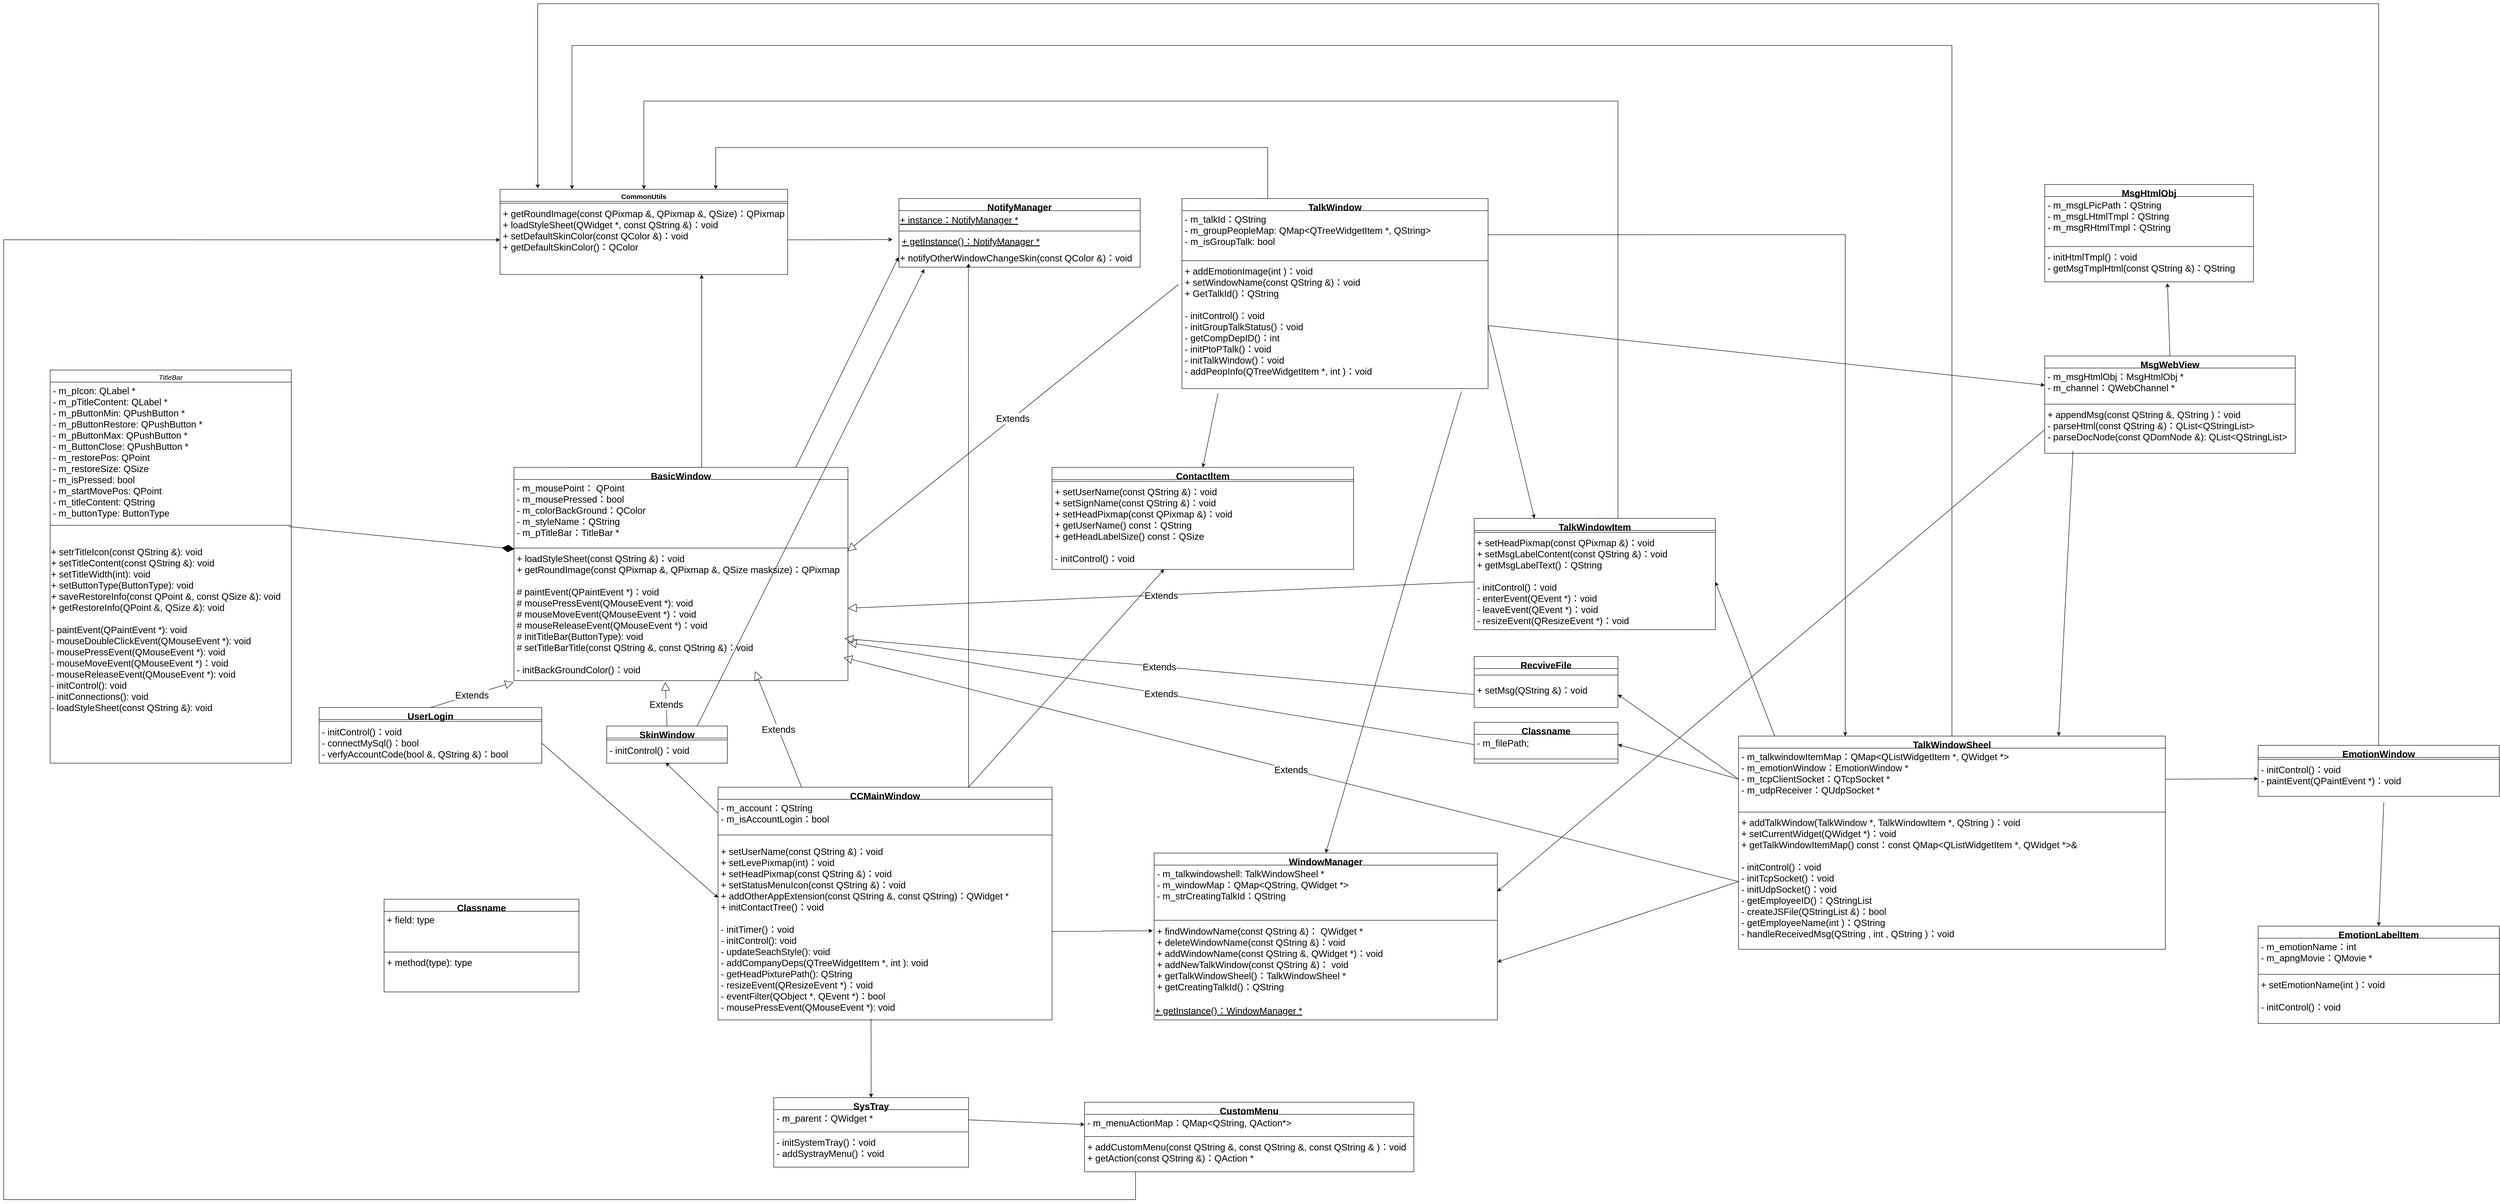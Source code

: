 <mxfile version="20.7.4" type="github">
  <diagram id="C5RBs43oDa-KdzZeNtuy" name="Page-1">
    <mxGraphModel dx="6947" dy="3913" grid="1" gridSize="10" guides="1" tooltips="1" connect="1" arrows="1" fold="1" page="1" pageScale="1" pageWidth="6500" pageHeight="3200" math="0" shadow="0">
      <root>
        <mxCell id="WIyWlLk6GJQsqaUBKTNV-0" />
        <mxCell id="WIyWlLk6GJQsqaUBKTNV-1" parent="WIyWlLk6GJQsqaUBKTNV-0" />
        <mxCell id="zkfFHV4jXpPFQw0GAbJ--0" value="TitleBar" style="swimlane;fontStyle=2;align=center;verticalAlign=top;childLayout=stackLayout;horizontal=1;startSize=26;horizontalStack=0;resizeParent=1;resizeLast=0;collapsible=1;marginBottom=0;rounded=0;shadow=0;strokeWidth=1;fontSize=15;" parent="WIyWlLk6GJQsqaUBKTNV-1" vertex="1">
          <mxGeometry x="580" y="1050.33" width="520" height="848" as="geometry">
            <mxRectangle x="220" y="70" width="160" height="26" as="alternateBounds" />
          </mxGeometry>
        </mxCell>
        <mxCell id="zkfFHV4jXpPFQw0GAbJ--2" value="- m_pIcon: QLabel *&#xa;- m_pTitleContent: QLabel *&#xa;- m_pButtonMin: QPushButton *&#xa;- m_pButtonRestore: QPushButton *&#xa;- m_pButtonMax: QPushButton *&#xa;- m_ButtonClose: QPushButton *&#xa;- m_restorePos: QPoint&#xa;- m_restoreSize: QSize&#xa;- m_isPressed: bool&#xa;- m_startMovePos: QPoint&#xa;- m_titleContent: QString&#xa;- m_buttonType: ButtonType" style="text;align=left;verticalAlign=top;spacingLeft=4;spacingRight=4;overflow=hidden;rotatable=0;points=[[0,0.5],[1,0.5]];portConstraint=eastwest;rounded=0;shadow=0;html=0;fontSize=20;" parent="zkfFHV4jXpPFQw0GAbJ--0" vertex="1">
          <mxGeometry y="26" width="520" height="294" as="geometry" />
        </mxCell>
        <mxCell id="zkfFHV4jXpPFQw0GAbJ--4" value="" style="line;html=1;strokeWidth=1;align=left;verticalAlign=middle;spacingTop=-1;spacingLeft=3;spacingRight=3;rotatable=0;labelPosition=right;points=[];portConstraint=eastwest;" parent="zkfFHV4jXpPFQw0GAbJ--0" vertex="1">
          <mxGeometry y="320" width="520" height="30" as="geometry" />
        </mxCell>
        <mxCell id="FM1tGX0wUyBCF_gy3c6J-2" value="&lt;div style=&quot;font-size: 20px;&quot;&gt;&lt;br style=&quot;font-size: 20px;&quot;&gt;&lt;/div&gt;&lt;div style=&quot;font-size: 20px;&quot;&gt;&lt;span style=&quot;font-size: 20px;&quot;&gt;+ setrTitleIcon(const QString &amp;amp;): void&lt;/span&gt;&lt;/div&gt;&lt;div style=&quot;font-size: 20px;&quot;&gt;&lt;span style=&quot;font-size: 20px;&quot;&gt;+ setTitleContent(const QString &amp;amp;): void&lt;/span&gt;&lt;/div&gt;&lt;div style=&quot;font-size: 20px;&quot;&gt;&lt;span style=&quot;font-size: 20px;&quot;&gt;+ setTitleWidth(int): void&lt;/span&gt;&lt;/div&gt;&lt;div style=&quot;font-size: 20px;&quot;&gt;&lt;span style=&quot;font-size: 20px;&quot;&gt;+ setButtonType(ButtonType): void&lt;/span&gt;&lt;/div&gt;&lt;div style=&quot;font-size: 20px;&quot;&gt;&lt;span style=&quot;font-size: 20px;&quot;&gt;+ saveRestoreInfo(const QPoint &amp;amp;, const QSize &amp;amp;): void&lt;/span&gt;&lt;/div&gt;&lt;div style=&quot;font-size: 20px;&quot;&gt;&lt;span style=&quot;font-size: 20px;&quot;&gt;+ getRestoreInfo(QPoint &amp;amp;, QSize &amp;amp;): void&lt;/span&gt;&lt;/div&gt;&lt;div style=&quot;font-size: 20px;&quot;&gt;&lt;br style=&quot;font-size: 20px;&quot;&gt;&lt;/div&gt;&lt;div style=&quot;font-size: 20px;&quot;&gt;&lt;span style=&quot;font-size: 20px;&quot;&gt;&lt;div style=&quot;font-size: 20px;&quot;&gt;- paintEvent(QPaintEvent *): void&lt;/div&gt;&lt;div style=&quot;font-size: 20px;&quot;&gt;- mouseDoubleClickEvent(QMouseEvent *): void&lt;/div&gt;&lt;div style=&quot;font-size: 20px;&quot;&gt;- mousePressEvent(QMouseEvent *): void&lt;/div&gt;&lt;div style=&quot;font-size: 20px;&quot;&gt;- mouseMoveEvent(QMouseEvent *)：void&lt;/div&gt;&lt;div style=&quot;font-size: 20px;&quot;&gt;- mouseReleaseEvent(QMouseEvent *): void&lt;/div&gt;&lt;div style=&quot;font-size: 20px;&quot;&gt;- initControl(): void&lt;/div&gt;&lt;div style=&quot;font-size: 20px;&quot;&gt;- initConnections(): void&lt;/div&gt;&lt;div style=&quot;font-size: 20px;&quot;&gt;- loadStyleSheet(const QString &amp;amp;): void&lt;/div&gt;&lt;div style=&quot;font-size: 20px;&quot;&gt;&lt;br&gt;&lt;/div&gt;&lt;/span&gt;&lt;/div&gt;" style="text;html=1;align=left;verticalAlign=middle;resizable=0;points=[];autosize=1;strokeColor=none;fillColor=none;fontSize=20;" parent="zkfFHV4jXpPFQw0GAbJ--0" vertex="1">
          <mxGeometry y="350" width="520" height="420" as="geometry" />
        </mxCell>
        <mxCell id="-mWvOrnuQrW1X3age0rV-4" value="CommonUtils" style="swimlane;fontStyle=1;align=center;verticalAlign=top;childLayout=stackLayout;horizontal=1;startSize=26;horizontalStack=0;resizeParent=1;resizeParentMax=0;resizeLast=0;collapsible=1;marginBottom=0;fontSize=15;" vertex="1" parent="WIyWlLk6GJQsqaUBKTNV-1">
          <mxGeometry x="1550" y="660.33" width="620" height="184" as="geometry" />
        </mxCell>
        <mxCell id="-mWvOrnuQrW1X3age0rV-6" value="" style="line;strokeWidth=1;fillColor=none;align=left;verticalAlign=middle;spacingTop=-1;spacingLeft=3;spacingRight=3;rotatable=0;labelPosition=right;points=[];portConstraint=eastwest;strokeColor=inherit;fontSize=15;" vertex="1" parent="-mWvOrnuQrW1X3age0rV-4">
          <mxGeometry y="26" width="620" height="8" as="geometry" />
        </mxCell>
        <mxCell id="-mWvOrnuQrW1X3age0rV-7" value="+ getRoundImage(const QPixmap &amp;, QPixmap &amp;, QSize)：QPixmap &#xa;+ loadStyleSheet(QWidget *, const QString &amp;)：void &#xa;+ setDefaultSkinColor(const QColor &amp;)：void &#xa;+ getDefaultSkinColor()：QColor &#xa;" style="text;strokeColor=none;fillColor=none;align=left;verticalAlign=top;spacingLeft=4;spacingRight=4;overflow=hidden;rotatable=0;points=[[0,0.5],[1,0.5]];portConstraint=eastwest;fontSize=20;" vertex="1" parent="-mWvOrnuQrW1X3age0rV-4">
          <mxGeometry y="34" width="620" height="150" as="geometry" />
        </mxCell>
        <mxCell id="-mWvOrnuQrW1X3age0rV-10" value="" style="endArrow=diamondThin;endFill=1;endSize=24;html=1;rounded=0;fontSize=15;entryX=0.001;entryY=-0.006;entryDx=0;entryDy=0;entryPerimeter=0;exitX=0.989;exitY=0.59;exitDx=0;exitDy=0;exitPerimeter=0;" edge="1" parent="WIyWlLk6GJQsqaUBKTNV-1" source="zkfFHV4jXpPFQw0GAbJ--4" target="-mWvOrnuQrW1X3age0rV-15">
          <mxGeometry width="160" relative="1" as="geometry">
            <mxPoint x="1380" y="1420.33" as="sourcePoint" />
            <mxPoint x="1642.71" y="1619.762" as="targetPoint" />
          </mxGeometry>
        </mxCell>
        <mxCell id="-mWvOrnuQrW1X3age0rV-25" style="edgeStyle=orthogonalEdgeStyle;rounded=0;orthogonalLoop=1;jettySize=auto;html=1;exitX=0.164;exitY=0.015;exitDx=0;exitDy=0;entryX=0.701;entryY=1.001;entryDx=0;entryDy=0;entryPerimeter=0;fontSize=20;exitPerimeter=0;" edge="1" parent="WIyWlLk6GJQsqaUBKTNV-1" source="-mWvOrnuQrW1X3age0rV-12" target="-mWvOrnuQrW1X3age0rV-7">
          <mxGeometry relative="1" as="geometry">
            <Array as="points">
              <mxPoint x="1718" y="1260.33" />
              <mxPoint x="1715" y="1260.33" />
            </Array>
          </mxGeometry>
        </mxCell>
        <mxCell id="-mWvOrnuQrW1X3age0rV-46" style="rounded=0;orthogonalLoop=1;jettySize=auto;html=1;exitX=0.844;exitY=-0.001;exitDx=0;exitDy=0;entryX=-0.002;entryY=0.47;entryDx=0;entryDy=0;entryPerimeter=0;fontSize=20;exitPerimeter=0;" edge="1" parent="WIyWlLk6GJQsqaUBKTNV-1" source="-mWvOrnuQrW1X3age0rV-12" target="-mWvOrnuQrW1X3age0rV-20">
          <mxGeometry relative="1" as="geometry" />
        </mxCell>
        <mxCell id="-mWvOrnuQrW1X3age0rV-12" value="BasicWindow" style="swimlane;fontStyle=1;align=center;verticalAlign=top;childLayout=stackLayout;horizontal=1;startSize=26;horizontalStack=0;resizeParent=1;resizeParentMax=0;resizeLast=0;collapsible=1;marginBottom=0;fontSize=20;" vertex="1" parent="WIyWlLk6GJQsqaUBKTNV-1">
          <mxGeometry x="1580" y="1260.33" width="720" height="460" as="geometry" />
        </mxCell>
        <mxCell id="-mWvOrnuQrW1X3age0rV-13" value="- m_mousePoint： QPoint&#xa;- m_mousePressed：bool&#xa;- m_colorBackGround：QColor&#xa;- m_styleName：QString &#xa;- m_pTitleBar：TitleBar *&#xa;" style="text;strokeColor=none;fillColor=none;align=left;verticalAlign=top;spacingLeft=4;spacingRight=4;overflow=hidden;rotatable=0;points=[[0,0.5],[1,0.5]];portConstraint=eastwest;fontSize=20;" vertex="1" parent="-mWvOrnuQrW1X3age0rV-12">
          <mxGeometry y="26" width="720" height="144" as="geometry" />
        </mxCell>
        <mxCell id="-mWvOrnuQrW1X3age0rV-14" value="" style="line;strokeWidth=1;fillColor=none;align=left;verticalAlign=middle;spacingTop=-1;spacingLeft=3;spacingRight=3;rotatable=0;labelPosition=right;points=[];portConstraint=eastwest;strokeColor=inherit;fontSize=20;" vertex="1" parent="-mWvOrnuQrW1X3age0rV-12">
          <mxGeometry y="170" width="720" height="8" as="geometry" />
        </mxCell>
        <mxCell id="-mWvOrnuQrW1X3age0rV-15" value="+ loadStyleSheet(const QString &amp;)：void &#xa;+ getRoundImage(const QPixmap &amp;, QPixmap &amp;, QSize masksize)：QPixmap&#xa;&#xa;# paintEvent(QPaintEvent *)：void&#xa;# mousePressEvent(QMouseEvent *): void&#xa;# mouseMoveEvent(QMouseEvent *)：void&#xa;# mouseReleaseEvent(QMouseEvent *)：void&#xa;# initTitleBar(ButtonType): void &#xa;# setTitleBarTitle(const QString &amp;, const QString &amp;)：void &#xa;&#xa;- initBackGroundColor()：void" style="text;strokeColor=none;fillColor=none;align=left;verticalAlign=top;spacingLeft=4;spacingRight=4;overflow=hidden;rotatable=0;points=[[0,0.5],[1,0.5]];portConstraint=eastwest;fontSize=20;" vertex="1" parent="-mWvOrnuQrW1X3age0rV-12">
          <mxGeometry y="178" width="720" height="282" as="geometry" />
        </mxCell>
        <mxCell id="-mWvOrnuQrW1X3age0rV-16" value="NotifyManager" style="swimlane;fontStyle=1;align=center;verticalAlign=top;childLayout=stackLayout;horizontal=1;startSize=26;horizontalStack=0;resizeParent=1;resizeParentMax=0;resizeLast=0;collapsible=1;marginBottom=0;fontSize=20;" vertex="1" parent="WIyWlLk6GJQsqaUBKTNV-1">
          <mxGeometry x="2410" y="680.33" width="520" height="148" as="geometry" />
        </mxCell>
        <mxCell id="-mWvOrnuQrW1X3age0rV-21" value="+ instance：NotifyManager *" style="text;html=1;align=left;verticalAlign=middle;resizable=0;points=[];autosize=1;strokeColor=none;fillColor=none;fontSize=20;fontStyle=4" vertex="1" parent="-mWvOrnuQrW1X3age0rV-16">
          <mxGeometry y="26" width="520" height="40" as="geometry" />
        </mxCell>
        <mxCell id="-mWvOrnuQrW1X3age0rV-18" value="" style="line;strokeWidth=1;fillColor=none;align=left;verticalAlign=middle;spacingTop=-1;spacingLeft=3;spacingRight=3;rotatable=0;labelPosition=right;points=[];portConstraint=eastwest;strokeColor=inherit;fontSize=20;" vertex="1" parent="-mWvOrnuQrW1X3age0rV-16">
          <mxGeometry y="66" width="520" height="8" as="geometry" />
        </mxCell>
        <mxCell id="-mWvOrnuQrW1X3age0rV-17" value="+ getInstance()：NotifyManager *" style="text;strokeColor=none;fillColor=none;align=left;verticalAlign=top;spacingLeft=4;spacingRight=4;overflow=hidden;rotatable=0;points=[[0,0.5],[1,0.5]];portConstraint=eastwest;fontSize=20;fontStyle=4" vertex="1" parent="-mWvOrnuQrW1X3age0rV-16">
          <mxGeometry y="74" width="520" height="34" as="geometry" />
        </mxCell>
        <mxCell id="-mWvOrnuQrW1X3age0rV-20" value="+ notifyOtherWindowChangeSkin(const QColor &amp;amp;)：void&amp;nbsp;" style="text;html=1;align=left;verticalAlign=middle;resizable=0;points=[];autosize=1;strokeColor=none;fillColor=none;fontSize=20;" vertex="1" parent="-mWvOrnuQrW1X3age0rV-16">
          <mxGeometry y="108" width="520" height="40" as="geometry" />
        </mxCell>
        <mxCell id="-mWvOrnuQrW1X3age0rV-28" value="UserLogin" style="swimlane;fontStyle=1;align=center;verticalAlign=top;childLayout=stackLayout;horizontal=1;startSize=26;horizontalStack=0;resizeParent=1;resizeParentMax=0;resizeLast=0;collapsible=1;marginBottom=0;fontSize=20;" vertex="1" parent="WIyWlLk6GJQsqaUBKTNV-1">
          <mxGeometry x="1160" y="1778.33" width="480" height="120" as="geometry" />
        </mxCell>
        <mxCell id="-mWvOrnuQrW1X3age0rV-30" value="" style="line;strokeWidth=1;fillColor=none;align=left;verticalAlign=middle;spacingTop=-1;spacingLeft=3;spacingRight=3;rotatable=0;labelPosition=right;points=[];portConstraint=eastwest;strokeColor=inherit;fontSize=20;" vertex="1" parent="-mWvOrnuQrW1X3age0rV-28">
          <mxGeometry y="26" width="480" height="8" as="geometry" />
        </mxCell>
        <mxCell id="-mWvOrnuQrW1X3age0rV-31" value="- initControl()：void &#xa;- connectMySql()：bool &#xa;- verfyAccountCode(bool &amp;, QString &amp;)：bool &#xa;" style="text;strokeColor=none;fillColor=none;align=left;verticalAlign=top;spacingLeft=4;spacingRight=4;overflow=hidden;rotatable=0;points=[[0,0.5],[1,0.5]];portConstraint=eastwest;fontSize=20;" vertex="1" parent="-mWvOrnuQrW1X3age0rV-28">
          <mxGeometry y="34" width="480" height="86" as="geometry" />
        </mxCell>
        <mxCell id="-mWvOrnuQrW1X3age0rV-32" value="Extends" style="endArrow=block;endSize=16;endFill=0;html=1;rounded=0;fontSize=20;entryX=-0.001;entryY=1.012;entryDx=0;entryDy=0;entryPerimeter=0;exitX=0.5;exitY=0;exitDx=0;exitDy=0;" edge="1" parent="WIyWlLk6GJQsqaUBKTNV-1" source="-mWvOrnuQrW1X3age0rV-28" target="-mWvOrnuQrW1X3age0rV-15">
          <mxGeometry width="160" relative="1" as="geometry">
            <mxPoint x="1750" y="1780.33" as="sourcePoint" />
            <mxPoint x="1910" y="1780.33" as="targetPoint" />
          </mxGeometry>
        </mxCell>
        <mxCell id="-mWvOrnuQrW1X3age0rV-47" style="edgeStyle=orthogonalEdgeStyle;rounded=0;orthogonalLoop=1;jettySize=auto;html=1;exitX=0.75;exitY=0;exitDx=0;exitDy=0;entryX=0.288;entryY=0.8;entryDx=0;entryDy=0;entryPerimeter=0;fontSize=20;" edge="1" parent="WIyWlLk6GJQsqaUBKTNV-1" source="-mWvOrnuQrW1X3age0rV-33" target="-mWvOrnuQrW1X3age0rV-20">
          <mxGeometry relative="1" as="geometry" />
        </mxCell>
        <mxCell id="-mWvOrnuQrW1X3age0rV-143" style="edgeStyle=none;rounded=0;orthogonalLoop=1;jettySize=auto;html=1;exitX=0.75;exitY=0;exitDx=0;exitDy=0;fontSize=20;" edge="1" parent="WIyWlLk6GJQsqaUBKTNV-1" source="-mWvOrnuQrW1X3age0rV-33" target="-mWvOrnuQrW1X3age0rV-141">
          <mxGeometry relative="1" as="geometry" />
        </mxCell>
        <mxCell id="-mWvOrnuQrW1X3age0rV-33" value="CCMainWindow" style="swimlane;fontStyle=1;align=center;verticalAlign=top;childLayout=stackLayout;horizontal=1;startSize=26;horizontalStack=0;resizeParent=1;resizeParentMax=0;resizeLast=0;collapsible=1;marginBottom=0;fontSize=20;" vertex="1" parent="WIyWlLk6GJQsqaUBKTNV-1">
          <mxGeometry x="2020" y="1950.33" width="720" height="502" as="geometry" />
        </mxCell>
        <mxCell id="-mWvOrnuQrW1X3age0rV-34" value="- m_account：QString &#xa;- m_isAccountLogin：bool " style="text;strokeColor=none;fillColor=none;align=left;verticalAlign=top;spacingLeft=4;spacingRight=4;overflow=hidden;rotatable=0;points=[[0,0.5],[1,0.5]];portConstraint=eastwest;fontSize=20;" vertex="1" parent="-mWvOrnuQrW1X3age0rV-33">
          <mxGeometry y="26" width="720" height="60" as="geometry" />
        </mxCell>
        <mxCell id="-mWvOrnuQrW1X3age0rV-35" value="" style="line;strokeWidth=1;fillColor=none;align=left;verticalAlign=middle;spacingTop=-1;spacingLeft=3;spacingRight=3;rotatable=0;labelPosition=right;points=[];portConstraint=eastwest;strokeColor=inherit;fontSize=20;" vertex="1" parent="-mWvOrnuQrW1X3age0rV-33">
          <mxGeometry y="86" width="720" height="34" as="geometry" />
        </mxCell>
        <mxCell id="-mWvOrnuQrW1X3age0rV-36" value="+ setUserName(const QString &amp;)：void &#xa;+ setLevePixmap(int)：void&#xa;+ setHeadPixmap(const QString &amp;)：void		&#xa;+ setStatusMenuIcon(const QString &amp;)：void&#xa;+ addOtherAppExtension(const QString &amp;, const QString)：QWidget *&#xa;+ initContactTree()：void&#xa;&#xa;- initTimer()：void&#xa;- initControl(): void&#xa;- updateSeachStyle(): void&#xa;- addCompanyDeps(QTreeWidgetItem *, int ): void&#xa;- getHeadPixturePath(): QString&#xa;- resizeEvent(QResizeEvent *)：void&#xa;- eventFilter(QObject *, QEvent *)：bool&#xa;	- mousePressEvent(QMouseEvent *): void" style="text;strokeColor=none;fillColor=none;align=left;verticalAlign=top;spacingLeft=4;spacingRight=4;overflow=hidden;rotatable=0;points=[[0,0.5],[1,0.5]];portConstraint=eastwest;fontSize=20;" vertex="1" parent="-mWvOrnuQrW1X3age0rV-33">
          <mxGeometry y="120" width="720" height="382" as="geometry" />
        </mxCell>
        <mxCell id="-mWvOrnuQrW1X3age0rV-37" value="Extends" style="endArrow=block;endSize=16;endFill=0;html=1;rounded=0;fontSize=20;entryX=0.722;entryY=0.929;entryDx=0;entryDy=0;entryPerimeter=0;exitX=0.25;exitY=0;exitDx=0;exitDy=0;" edge="1" parent="WIyWlLk6GJQsqaUBKTNV-1" source="-mWvOrnuQrW1X3age0rV-33" target="-mWvOrnuQrW1X3age0rV-15">
          <mxGeometry width="160" relative="1" as="geometry">
            <mxPoint x="2110" y="1830.33" as="sourcePoint" />
            <mxPoint x="2270" y="1830.33" as="targetPoint" />
          </mxGeometry>
        </mxCell>
        <mxCell id="-mWvOrnuQrW1X3age0rV-40" style="rounded=0;orthogonalLoop=1;jettySize=auto;html=1;exitX=1;exitY=0.5;exitDx=0;exitDy=0;entryX=0;entryY=0.31;entryDx=0;entryDy=0;entryPerimeter=0;fontSize=20;" edge="1" parent="WIyWlLk6GJQsqaUBKTNV-1" source="-mWvOrnuQrW1X3age0rV-31" target="-mWvOrnuQrW1X3age0rV-36">
          <mxGeometry relative="1" as="geometry" />
        </mxCell>
        <mxCell id="-mWvOrnuQrW1X3age0rV-45" style="edgeStyle=orthogonalEdgeStyle;rounded=0;orthogonalLoop=1;jettySize=auto;html=1;exitX=1;exitY=0.5;exitDx=0;exitDy=0;entryX=-0.027;entryY=0.424;entryDx=0;entryDy=0;entryPerimeter=0;fontSize=20;" edge="1" parent="WIyWlLk6GJQsqaUBKTNV-1" source="-mWvOrnuQrW1X3age0rV-7" target="-mWvOrnuQrW1X3age0rV-17">
          <mxGeometry relative="1" as="geometry" />
        </mxCell>
        <mxCell id="-mWvOrnuQrW1X3age0rV-48" value="WindowManager" style="swimlane;fontStyle=1;align=center;verticalAlign=top;childLayout=stackLayout;horizontal=1;startSize=26;horizontalStack=0;resizeParent=1;resizeParentMax=0;resizeLast=0;collapsible=1;marginBottom=0;fontSize=20;" vertex="1" parent="WIyWlLk6GJQsqaUBKTNV-1">
          <mxGeometry x="2960" y="2092.33" width="740" height="360" as="geometry" />
        </mxCell>
        <mxCell id="-mWvOrnuQrW1X3age0rV-49" value="- m_talkwindowshell: TalkWindowSheel *&#xa;- m_windowMap：QMap&lt;QString, QWidget *&gt;&#xa;- m_strCreatingTalkId：QString" style="text;strokeColor=none;fillColor=none;align=left;verticalAlign=top;spacingLeft=4;spacingRight=4;overflow=hidden;rotatable=0;points=[[0,0.5],[1,0.5]];portConstraint=eastwest;fontSize=20;" vertex="1" parent="-mWvOrnuQrW1X3age0rV-48">
          <mxGeometry y="26" width="740" height="114" as="geometry" />
        </mxCell>
        <mxCell id="-mWvOrnuQrW1X3age0rV-50" value="" style="line;strokeWidth=1;fillColor=none;align=left;verticalAlign=middle;spacingTop=-1;spacingLeft=3;spacingRight=3;rotatable=0;labelPosition=right;points=[];portConstraint=eastwest;strokeColor=inherit;fontSize=20;" vertex="1" parent="-mWvOrnuQrW1X3age0rV-48">
          <mxGeometry y="140" width="740" height="10" as="geometry" />
        </mxCell>
        <mxCell id="-mWvOrnuQrW1X3age0rV-51" value="+ findWindowName(const QString &amp;)： QWidget *&#xa;+ deleteWindowName(const QString &amp;)：void &#xa;+ addWindowName(const QString &amp;, QWidget *)：void &#xa;+ addNewTalkWindow(const QString &amp;)： void &#xa;+ getTalkWindowSheel()：TalkWindowSheel *&#xa;+ getCreatingTalkId()：QString " style="text;strokeColor=none;fillColor=none;align=left;verticalAlign=top;spacingLeft=4;spacingRight=4;overflow=hidden;rotatable=0;points=[[0,0.5],[1,0.5]];portConstraint=eastwest;fontSize=20;" vertex="1" parent="-mWvOrnuQrW1X3age0rV-48">
          <mxGeometry y="150" width="740" height="170" as="geometry" />
        </mxCell>
        <mxCell id="-mWvOrnuQrW1X3age0rV-52" value="&lt;u&gt;&lt;span style=&quot;&quot;&gt;+ getInstance()：&lt;/span&gt;&lt;span style=&quot;&quot;&gt;WindowManager *&lt;/span&gt;&lt;/u&gt;" style="text;html=1;align=left;verticalAlign=middle;resizable=0;points=[];autosize=1;strokeColor=none;fillColor=none;fontSize=20;" vertex="1" parent="-mWvOrnuQrW1X3age0rV-48">
          <mxGeometry y="320" width="740" height="40" as="geometry" />
        </mxCell>
        <mxCell id="-mWvOrnuQrW1X3age0rV-53" style="edgeStyle=orthogonalEdgeStyle;rounded=0;orthogonalLoop=1;jettySize=auto;html=1;exitX=1;exitY=0.5;exitDx=0;exitDy=0;entryX=-0.004;entryY=0.105;entryDx=0;entryDy=0;entryPerimeter=0;fontSize=20;" edge="1" parent="WIyWlLk6GJQsqaUBKTNV-1" source="-mWvOrnuQrW1X3age0rV-36" target="-mWvOrnuQrW1X3age0rV-51">
          <mxGeometry relative="1" as="geometry" />
        </mxCell>
        <mxCell id="-mWvOrnuQrW1X3age0rV-61" style="edgeStyle=orthogonalEdgeStyle;rounded=0;orthogonalLoop=1;jettySize=auto;html=1;exitX=0.25;exitY=0;exitDx=0;exitDy=0;entryX=0.75;entryY=0;entryDx=0;entryDy=0;fontSize=20;" edge="1" parent="WIyWlLk6GJQsqaUBKTNV-1" source="-mWvOrnuQrW1X3age0rV-54" target="-mWvOrnuQrW1X3age0rV-4">
          <mxGeometry relative="1" as="geometry">
            <Array as="points">
              <mxPoint x="3205" y="570.33" />
              <mxPoint x="2015" y="570.33" />
            </Array>
          </mxGeometry>
        </mxCell>
        <mxCell id="-mWvOrnuQrW1X3age0rV-54" value="TalkWindow" style="swimlane;fontStyle=1;align=center;verticalAlign=top;childLayout=stackLayout;horizontal=1;startSize=26;horizontalStack=0;resizeParent=1;resizeParentMax=0;resizeLast=0;collapsible=1;marginBottom=0;fontSize=20;" vertex="1" parent="WIyWlLk6GJQsqaUBKTNV-1">
          <mxGeometry x="3020" y="680.33" width="660" height="410" as="geometry" />
        </mxCell>
        <mxCell id="-mWvOrnuQrW1X3age0rV-55" value="- m_talkId：QString&#xa;- m_groupPeopleMap: QMap&lt;QTreeWidgetItem *, QString&gt;&#xa;- m_isGroupTalk: bool " style="text;strokeColor=none;fillColor=none;align=left;verticalAlign=top;spacingLeft=4;spacingRight=4;overflow=hidden;rotatable=0;points=[[0,0.5],[1,0.5]];portConstraint=eastwest;fontSize=20;" vertex="1" parent="-mWvOrnuQrW1X3age0rV-54">
          <mxGeometry y="26" width="660" height="104" as="geometry" />
        </mxCell>
        <mxCell id="-mWvOrnuQrW1X3age0rV-56" value="" style="line;strokeWidth=1;fillColor=none;align=left;verticalAlign=middle;spacingTop=-1;spacingLeft=3;spacingRight=3;rotatable=0;labelPosition=right;points=[];portConstraint=eastwest;strokeColor=inherit;fontSize=20;" vertex="1" parent="-mWvOrnuQrW1X3age0rV-54">
          <mxGeometry y="130" width="660" height="8" as="geometry" />
        </mxCell>
        <mxCell id="-mWvOrnuQrW1X3age0rV-57" value="+ addEmotionImage(int )：void &#xa;+ setWindowName(const QString &amp;)：void &#xa;+ GetTalkId()：QString &#xa;&#xa;- initControl()：void &#xa;- initGroupTalkStatus()：void &#xa;- getCompDepID()：int &#xa;- initPtoPTalk()：void &#xa;- initTalkWindow()：void &#xa;- addPeopInfo(QTreeWidgetItem *, int )：void " style="text;strokeColor=none;fillColor=none;align=left;verticalAlign=top;spacingLeft=4;spacingRight=4;overflow=hidden;rotatable=0;points=[[0,0.5],[1,0.5]];portConstraint=eastwest;fontSize=20;" vertex="1" parent="-mWvOrnuQrW1X3age0rV-54">
          <mxGeometry y="138" width="660" height="272" as="geometry" />
        </mxCell>
        <mxCell id="-mWvOrnuQrW1X3age0rV-58" value="Extends" style="endArrow=block;endSize=16;endFill=0;html=1;rounded=0;fontSize=20;entryX=0.998;entryY=0.011;entryDx=0;entryDy=0;entryPerimeter=0;exitX=-0.012;exitY=0.175;exitDx=0;exitDy=0;exitPerimeter=0;" edge="1" parent="WIyWlLk6GJQsqaUBKTNV-1" source="-mWvOrnuQrW1X3age0rV-57" target="-mWvOrnuQrW1X3age0rV-15">
          <mxGeometry width="160" relative="1" as="geometry">
            <mxPoint x="2690" y="1150.33" as="sourcePoint" />
            <mxPoint x="2850" y="1150.33" as="targetPoint" />
          </mxGeometry>
        </mxCell>
        <mxCell id="-mWvOrnuQrW1X3age0rV-60" style="rounded=0;orthogonalLoop=1;jettySize=auto;html=1;exitX=0.913;exitY=1.023;exitDx=0;exitDy=0;fontSize=20;exitPerimeter=0;entryX=0.5;entryY=0;entryDx=0;entryDy=0;" edge="1" parent="WIyWlLk6GJQsqaUBKTNV-1" source="-mWvOrnuQrW1X3age0rV-57" target="-mWvOrnuQrW1X3age0rV-48">
          <mxGeometry relative="1" as="geometry">
            <mxPoint x="2990" y="1760.33" as="targetPoint" />
          </mxGeometry>
        </mxCell>
        <mxCell id="-mWvOrnuQrW1X3age0rV-68" style="edgeStyle=orthogonalEdgeStyle;rounded=0;orthogonalLoop=1;jettySize=auto;html=1;exitX=0.5;exitY=0;exitDx=0;exitDy=0;entryX=0.5;entryY=0;entryDx=0;entryDy=0;fontSize=20;" edge="1" parent="WIyWlLk6GJQsqaUBKTNV-1" source="-mWvOrnuQrW1X3age0rV-62" target="-mWvOrnuQrW1X3age0rV-4">
          <mxGeometry relative="1" as="geometry">
            <Array as="points">
              <mxPoint x="3960" y="470" />
              <mxPoint x="1860" y="470" />
            </Array>
          </mxGeometry>
        </mxCell>
        <mxCell id="-mWvOrnuQrW1X3age0rV-62" value="TalkWindowItem" style="swimlane;fontStyle=1;align=center;verticalAlign=top;childLayout=stackLayout;horizontal=1;startSize=26;horizontalStack=0;resizeParent=1;resizeParentMax=0;resizeLast=0;collapsible=1;marginBottom=0;fontSize=20;" vertex="1" parent="WIyWlLk6GJQsqaUBKTNV-1">
          <mxGeometry x="3650" y="1370.33" width="520" height="240" as="geometry" />
        </mxCell>
        <mxCell id="-mWvOrnuQrW1X3age0rV-64" value="" style="line;strokeWidth=1;fillColor=none;align=left;verticalAlign=middle;spacingTop=-1;spacingLeft=3;spacingRight=3;rotatable=0;labelPosition=right;points=[];portConstraint=eastwest;strokeColor=inherit;fontSize=20;" vertex="1" parent="-mWvOrnuQrW1X3age0rV-62">
          <mxGeometry y="26" width="520" height="8" as="geometry" />
        </mxCell>
        <mxCell id="-mWvOrnuQrW1X3age0rV-65" value="+ setHeadPixmap(const QPixmap &amp;)：void &#xa;+ setMsgLabelContent(const QString &amp;)：void &#xa;+ getMsgLabelText()：QString&#xa;&#xa;- initControl()：void&#xa;- enterEvent(QEvent *)：void&#xa;- leaveEvent(QEvent *)：void &#xa;- resizeEvent(QResizeEvent *)：void " style="text;strokeColor=none;fillColor=none;align=left;verticalAlign=top;spacingLeft=4;spacingRight=4;overflow=hidden;rotatable=0;points=[[0,0.5],[1,0.5]];portConstraint=eastwest;fontSize=20;" vertex="1" parent="-mWvOrnuQrW1X3age0rV-62">
          <mxGeometry y="34" width="520" height="206" as="geometry" />
        </mxCell>
        <mxCell id="-mWvOrnuQrW1X3age0rV-66" style="rounded=0;orthogonalLoop=1;jettySize=auto;html=1;exitX=1;exitY=0.5;exitDx=0;exitDy=0;entryX=0.25;entryY=0;entryDx=0;entryDy=0;fontSize=20;" edge="1" parent="WIyWlLk6GJQsqaUBKTNV-1" source="-mWvOrnuQrW1X3age0rV-57" target="-mWvOrnuQrW1X3age0rV-62">
          <mxGeometry relative="1" as="geometry" />
        </mxCell>
        <mxCell id="-mWvOrnuQrW1X3age0rV-67" value="Extends" style="endArrow=block;endSize=16;endFill=0;html=1;rounded=0;fontSize=20;exitX=0;exitY=0.5;exitDx=0;exitDy=0;" edge="1" parent="WIyWlLk6GJQsqaUBKTNV-1" source="-mWvOrnuQrW1X3age0rV-65" target="-mWvOrnuQrW1X3age0rV-15">
          <mxGeometry width="160" relative="1" as="geometry">
            <mxPoint x="3010" y="1560" as="sourcePoint" />
            <mxPoint x="3170" y="1560" as="targetPoint" />
          </mxGeometry>
        </mxCell>
        <mxCell id="-mWvOrnuQrW1X3age0rV-79" style="edgeStyle=orthogonalEdgeStyle;rounded=0;orthogonalLoop=1;jettySize=auto;html=1;exitX=0.5;exitY=0;exitDx=0;exitDy=0;entryX=0.25;entryY=0;entryDx=0;entryDy=0;fontSize=20;" edge="1" parent="WIyWlLk6GJQsqaUBKTNV-1" source="-mWvOrnuQrW1X3age0rV-69" target="-mWvOrnuQrW1X3age0rV-4">
          <mxGeometry relative="1" as="geometry">
            <Array as="points">
              <mxPoint x="4680" y="350" />
              <mxPoint x="1705" y="350" />
            </Array>
          </mxGeometry>
        </mxCell>
        <mxCell id="-mWvOrnuQrW1X3age0rV-69" value="TalkWindowSheel" style="swimlane;fontStyle=1;align=center;verticalAlign=top;childLayout=stackLayout;horizontal=1;startSize=26;horizontalStack=0;resizeParent=1;resizeParentMax=0;resizeLast=0;collapsible=1;marginBottom=0;fontSize=20;" vertex="1" parent="WIyWlLk6GJQsqaUBKTNV-1">
          <mxGeometry x="4220" y="1840" width="920" height="460" as="geometry" />
        </mxCell>
        <mxCell id="-mWvOrnuQrW1X3age0rV-70" value="- m_talkwindowItemMap：QMap&lt;QListWidgetItem *, QWidget *&gt;&#xa;- m_emotionWindow：EmotionWindow *&#xa;- m_tcpClientSocket：QTcpSocket *	&#xa;- m_udpReceiver：QUdpSocket *" style="text;strokeColor=none;fillColor=none;align=left;verticalAlign=top;spacingLeft=4;spacingRight=4;overflow=hidden;rotatable=0;points=[[0,0.5],[1,0.5]];portConstraint=eastwest;fontSize=20;" vertex="1" parent="-mWvOrnuQrW1X3age0rV-69">
          <mxGeometry y="26" width="920" height="134" as="geometry" />
        </mxCell>
        <mxCell id="-mWvOrnuQrW1X3age0rV-71" value="" style="line;strokeWidth=1;fillColor=none;align=left;verticalAlign=middle;spacingTop=-1;spacingLeft=3;spacingRight=3;rotatable=0;labelPosition=right;points=[];portConstraint=eastwest;strokeColor=inherit;fontSize=20;" vertex="1" parent="-mWvOrnuQrW1X3age0rV-69">
          <mxGeometry y="160" width="920" height="8" as="geometry" />
        </mxCell>
        <mxCell id="-mWvOrnuQrW1X3age0rV-72" value="+ addTalkWindow(TalkWindow *, TalkWindowItem *, QString )：void &#xa;+ setCurrentWidget(QWidget *)：void &#xa;+ getTalkWindowItemMap() const：const QMap&lt;QListWidgetItem *, QWidget *&gt;&amp; &#xa;&#xa;- initControl()：void&#xa;- initTcpSocket()：void &#xa;- initUdpSocket()：void &#xa;- getEmployeeID()：QStringList&#xa;- createJSFile(QStringList &amp;)：bool &#xa;- getEmployeeName(int )：QString &#xa;- handleReceivedMsg(QString , int , QString )：void " style="text;strokeColor=none;fillColor=none;align=left;verticalAlign=top;spacingLeft=4;spacingRight=4;overflow=hidden;rotatable=0;points=[[0,0.5],[1,0.5]];portConstraint=eastwest;fontSize=20;" vertex="1" parent="-mWvOrnuQrW1X3age0rV-69">
          <mxGeometry y="168" width="920" height="292" as="geometry" />
        </mxCell>
        <mxCell id="-mWvOrnuQrW1X3age0rV-74" value="Extends" style="endArrow=block;endSize=16;endFill=0;html=1;rounded=0;fontSize=20;entryX=0.987;entryY=0.823;entryDx=0;entryDy=0;entryPerimeter=0;exitX=0;exitY=0.5;exitDx=0;exitDy=0;" edge="1" parent="WIyWlLk6GJQsqaUBKTNV-1" source="-mWvOrnuQrW1X3age0rV-72" target="-mWvOrnuQrW1X3age0rV-15">
          <mxGeometry width="160" relative="1" as="geometry">
            <mxPoint x="3650" y="1940" as="sourcePoint" />
            <mxPoint x="3810" y="1940" as="targetPoint" />
          </mxGeometry>
        </mxCell>
        <mxCell id="-mWvOrnuQrW1X3age0rV-75" style="edgeStyle=orthogonalEdgeStyle;rounded=0;orthogonalLoop=1;jettySize=auto;html=1;exitX=1;exitY=0.5;exitDx=0;exitDy=0;entryX=0.25;entryY=0;entryDx=0;entryDy=0;fontSize=20;" edge="1" parent="WIyWlLk6GJQsqaUBKTNV-1" source="-mWvOrnuQrW1X3age0rV-55" target="-mWvOrnuQrW1X3age0rV-69">
          <mxGeometry relative="1" as="geometry" />
        </mxCell>
        <mxCell id="-mWvOrnuQrW1X3age0rV-77" style="rounded=0;orthogonalLoop=1;jettySize=auto;html=1;exitX=0.085;exitY=0.002;exitDx=0;exitDy=0;entryX=1;entryY=0.5;entryDx=0;entryDy=0;fontSize=20;exitPerimeter=0;" edge="1" parent="WIyWlLk6GJQsqaUBKTNV-1" source="-mWvOrnuQrW1X3age0rV-69" target="-mWvOrnuQrW1X3age0rV-65">
          <mxGeometry relative="1" as="geometry" />
        </mxCell>
        <mxCell id="-mWvOrnuQrW1X3age0rV-78" style="rounded=0;orthogonalLoop=1;jettySize=auto;html=1;exitX=0;exitY=0.5;exitDx=0;exitDy=0;entryX=1;entryY=0.5;entryDx=0;entryDy=0;fontSize=20;" edge="1" parent="WIyWlLk6GJQsqaUBKTNV-1" source="-mWvOrnuQrW1X3age0rV-72" target="-mWvOrnuQrW1X3age0rV-51">
          <mxGeometry relative="1" as="geometry" />
        </mxCell>
        <mxCell id="-mWvOrnuQrW1X3age0rV-91" style="edgeStyle=orthogonalEdgeStyle;rounded=0;orthogonalLoop=1;jettySize=auto;html=1;exitX=0.5;exitY=0;exitDx=0;exitDy=0;entryX=0.131;entryY=-0.01;entryDx=0;entryDy=0;entryPerimeter=0;fontSize=20;" edge="1" parent="WIyWlLk6GJQsqaUBKTNV-1" source="-mWvOrnuQrW1X3age0rV-80" target="-mWvOrnuQrW1X3age0rV-4">
          <mxGeometry relative="1" as="geometry">
            <Array as="points">
              <mxPoint x="5600" y="260" />
              <mxPoint x="1631" y="260" />
            </Array>
          </mxGeometry>
        </mxCell>
        <mxCell id="-mWvOrnuQrW1X3age0rV-80" value="EmotionWindow" style="swimlane;fontStyle=1;align=center;verticalAlign=top;childLayout=stackLayout;horizontal=1;startSize=26;horizontalStack=0;resizeParent=1;resizeParentMax=0;resizeLast=0;collapsible=1;marginBottom=0;fontSize=20;" vertex="1" parent="WIyWlLk6GJQsqaUBKTNV-1">
          <mxGeometry x="5340" y="1860" width="520" height="110" as="geometry" />
        </mxCell>
        <mxCell id="-mWvOrnuQrW1X3age0rV-82" value="" style="line;strokeWidth=1;fillColor=none;align=left;verticalAlign=middle;spacingTop=-1;spacingLeft=3;spacingRight=3;rotatable=0;labelPosition=right;points=[];portConstraint=eastwest;strokeColor=inherit;fontSize=20;" vertex="1" parent="-mWvOrnuQrW1X3age0rV-80">
          <mxGeometry y="26" width="520" height="8" as="geometry" />
        </mxCell>
        <mxCell id="-mWvOrnuQrW1X3age0rV-83" value="- initControl()：void &#xa;- paintEvent(QPaintEvent *)：void " style="text;strokeColor=none;fillColor=none;align=left;verticalAlign=top;spacingLeft=4;spacingRight=4;overflow=hidden;rotatable=0;points=[[0,0.5],[1,0.5]];portConstraint=eastwest;fontSize=20;" vertex="1" parent="-mWvOrnuQrW1X3age0rV-80">
          <mxGeometry y="34" width="520" height="76" as="geometry" />
        </mxCell>
        <mxCell id="-mWvOrnuQrW1X3age0rV-84" value="EmotionLabelItem" style="swimlane;fontStyle=1;align=center;verticalAlign=top;childLayout=stackLayout;horizontal=1;startSize=26;horizontalStack=0;resizeParent=1;resizeParentMax=0;resizeLast=0;collapsible=1;marginBottom=0;fontSize=20;" vertex="1" parent="WIyWlLk6GJQsqaUBKTNV-1">
          <mxGeometry x="5340" y="2250" width="520" height="210" as="geometry" />
        </mxCell>
        <mxCell id="-mWvOrnuQrW1X3age0rV-85" value="- m_emotionName：int &#xa;- m_apngMovie：QMovie *" style="text;strokeColor=none;fillColor=none;align=left;verticalAlign=top;spacingLeft=4;spacingRight=4;overflow=hidden;rotatable=0;points=[[0,0.5],[1,0.5]];portConstraint=eastwest;fontSize=20;" vertex="1" parent="-mWvOrnuQrW1X3age0rV-84">
          <mxGeometry y="26" width="520" height="74" as="geometry" />
        </mxCell>
        <mxCell id="-mWvOrnuQrW1X3age0rV-86" value="" style="line;strokeWidth=1;fillColor=none;align=left;verticalAlign=middle;spacingTop=-1;spacingLeft=3;spacingRight=3;rotatable=0;labelPosition=right;points=[];portConstraint=eastwest;strokeColor=inherit;fontSize=20;" vertex="1" parent="-mWvOrnuQrW1X3age0rV-84">
          <mxGeometry y="100" width="520" height="8" as="geometry" />
        </mxCell>
        <mxCell id="-mWvOrnuQrW1X3age0rV-87" value="+ setEmotionName(int )：void&#xa;&#xa;- initControl()：void " style="text;strokeColor=none;fillColor=none;align=left;verticalAlign=top;spacingLeft=4;spacingRight=4;overflow=hidden;rotatable=0;points=[[0,0.5],[1,0.5]];portConstraint=eastwest;fontSize=20;" vertex="1" parent="-mWvOrnuQrW1X3age0rV-84">
          <mxGeometry y="108" width="520" height="102" as="geometry" />
        </mxCell>
        <mxCell id="-mWvOrnuQrW1X3age0rV-90" style="rounded=0;orthogonalLoop=1;jettySize=auto;html=1;exitX=1;exitY=0.5;exitDx=0;exitDy=0;entryX=0;entryY=0.5;entryDx=0;entryDy=0;fontSize=20;" edge="1" parent="WIyWlLk6GJQsqaUBKTNV-1" source="-mWvOrnuQrW1X3age0rV-70" target="-mWvOrnuQrW1X3age0rV-83">
          <mxGeometry relative="1" as="geometry" />
        </mxCell>
        <mxCell id="-mWvOrnuQrW1X3age0rV-92" value="RecviveFile" style="swimlane;fontStyle=1;align=center;verticalAlign=top;childLayout=stackLayout;horizontal=1;startSize=26;horizontalStack=0;resizeParent=1;resizeParentMax=0;resizeLast=0;collapsible=1;marginBottom=0;fontSize=20;" vertex="1" parent="WIyWlLk6GJQsqaUBKTNV-1">
          <mxGeometry x="3650" y="1668.33" width="310" height="110" as="geometry" />
        </mxCell>
        <mxCell id="-mWvOrnuQrW1X3age0rV-94" value="" style="line;strokeWidth=1;fillColor=none;align=left;verticalAlign=middle;spacingTop=-1;spacingLeft=3;spacingRight=3;rotatable=0;labelPosition=right;points=[];portConstraint=eastwest;strokeColor=inherit;fontSize=20;" vertex="1" parent="-mWvOrnuQrW1X3age0rV-92">
          <mxGeometry y="26" width="310" height="28" as="geometry" />
        </mxCell>
        <mxCell id="-mWvOrnuQrW1X3age0rV-95" value="+ setMsg(QString &amp;)：void" style="text;strokeColor=none;fillColor=none;align=left;verticalAlign=top;spacingLeft=4;spacingRight=4;overflow=hidden;rotatable=0;points=[[0,0.5],[1,0.5]];portConstraint=eastwest;fontSize=20;" vertex="1" parent="-mWvOrnuQrW1X3age0rV-92">
          <mxGeometry y="54" width="310" height="56" as="geometry" />
        </mxCell>
        <mxCell id="-mWvOrnuQrW1X3age0rV-96" value="Extends" style="endArrow=block;endSize=16;endFill=0;html=1;rounded=0;fontSize=20;entryX=0.99;entryY=0.678;entryDx=0;entryDy=0;entryPerimeter=0;exitX=0;exitY=0.5;exitDx=0;exitDy=0;" edge="1" parent="WIyWlLk6GJQsqaUBKTNV-1" source="-mWvOrnuQrW1X3age0rV-95" target="-mWvOrnuQrW1X3age0rV-15">
          <mxGeometry width="160" relative="1" as="geometry">
            <mxPoint x="3090" y="1740" as="sourcePoint" />
            <mxPoint x="3250" y="1740" as="targetPoint" />
          </mxGeometry>
        </mxCell>
        <mxCell id="-mWvOrnuQrW1X3age0rV-97" style="rounded=0;orthogonalLoop=1;jettySize=auto;html=1;exitX=0;exitY=0.5;exitDx=0;exitDy=0;entryX=1;entryY=0.5;entryDx=0;entryDy=0;fontSize=20;" edge="1" parent="WIyWlLk6GJQsqaUBKTNV-1" source="-mWvOrnuQrW1X3age0rV-70" target="-mWvOrnuQrW1X3age0rV-95">
          <mxGeometry relative="1" as="geometry" />
        </mxCell>
        <mxCell id="-mWvOrnuQrW1X3age0rV-107" style="edgeStyle=none;rounded=0;orthogonalLoop=1;jettySize=auto;html=1;exitX=0.75;exitY=0;exitDx=0;exitDy=0;entryX=0.105;entryY=1.11;entryDx=0;entryDy=0;entryPerimeter=0;fontSize=20;" edge="1" parent="WIyWlLk6GJQsqaUBKTNV-1" source="-mWvOrnuQrW1X3age0rV-98" target="-mWvOrnuQrW1X3age0rV-20">
          <mxGeometry relative="1" as="geometry" />
        </mxCell>
        <mxCell id="-mWvOrnuQrW1X3age0rV-98" value="SkinWindow" style="swimlane;fontStyle=1;align=center;verticalAlign=top;childLayout=stackLayout;horizontal=1;startSize=26;horizontalStack=0;resizeParent=1;resizeParentMax=0;resizeLast=0;collapsible=1;marginBottom=0;fontSize=20;" vertex="1" parent="WIyWlLk6GJQsqaUBKTNV-1">
          <mxGeometry x="1780" y="1818.33" width="260" height="80" as="geometry" />
        </mxCell>
        <mxCell id="-mWvOrnuQrW1X3age0rV-100" value="" style="line;strokeWidth=1;fillColor=none;align=left;verticalAlign=middle;spacingTop=-1;spacingLeft=3;spacingRight=3;rotatable=0;labelPosition=right;points=[];portConstraint=eastwest;strokeColor=inherit;fontSize=20;" vertex="1" parent="-mWvOrnuQrW1X3age0rV-98">
          <mxGeometry y="26" width="260" height="8" as="geometry" />
        </mxCell>
        <mxCell id="-mWvOrnuQrW1X3age0rV-101" value="- initControl()：void " style="text;strokeColor=none;fillColor=none;align=left;verticalAlign=top;spacingLeft=4;spacingRight=4;overflow=hidden;rotatable=0;points=[[0,0.5],[1,0.5]];portConstraint=eastwest;fontSize=20;" vertex="1" parent="-mWvOrnuQrW1X3age0rV-98">
          <mxGeometry y="34" width="260" height="46" as="geometry" />
        </mxCell>
        <mxCell id="-mWvOrnuQrW1X3age0rV-105" value="Extends" style="endArrow=block;endSize=16;endFill=0;html=1;rounded=0;fontSize=20;entryX=0.453;entryY=1.011;entryDx=0;entryDy=0;entryPerimeter=0;exitX=0.5;exitY=0;exitDx=0;exitDy=0;" edge="1" parent="WIyWlLk6GJQsqaUBKTNV-1" source="-mWvOrnuQrW1X3age0rV-98" target="-mWvOrnuQrW1X3age0rV-15">
          <mxGeometry width="160" relative="1" as="geometry">
            <mxPoint x="1830" y="1770" as="sourcePoint" />
            <mxPoint x="1990" y="1770" as="targetPoint" />
          </mxGeometry>
        </mxCell>
        <mxCell id="-mWvOrnuQrW1X3age0rV-106" style="edgeStyle=none;rounded=0;orthogonalLoop=1;jettySize=auto;html=1;exitX=0;exitY=0.5;exitDx=0;exitDy=0;entryX=0.488;entryY=0.977;entryDx=0;entryDy=0;entryPerimeter=0;fontSize=20;" edge="1" parent="WIyWlLk6GJQsqaUBKTNV-1" source="-mWvOrnuQrW1X3age0rV-34" target="-mWvOrnuQrW1X3age0rV-101">
          <mxGeometry relative="1" as="geometry" />
        </mxCell>
        <mxCell id="-mWvOrnuQrW1X3age0rV-108" value="SysTray" style="swimlane;fontStyle=1;align=center;verticalAlign=top;childLayout=stackLayout;horizontal=1;startSize=26;horizontalStack=0;resizeParent=1;resizeParentMax=0;resizeLast=0;collapsible=1;marginBottom=0;fontSize=20;" vertex="1" parent="WIyWlLk6GJQsqaUBKTNV-1">
          <mxGeometry x="2140" y="2620" width="420" height="150" as="geometry" />
        </mxCell>
        <mxCell id="-mWvOrnuQrW1X3age0rV-109" value="- m_parent：QWidget *" style="text;strokeColor=none;fillColor=none;align=left;verticalAlign=top;spacingLeft=4;spacingRight=4;overflow=hidden;rotatable=0;points=[[0,0.5],[1,0.5]];portConstraint=eastwest;fontSize=20;" vertex="1" parent="-mWvOrnuQrW1X3age0rV-108">
          <mxGeometry y="26" width="420" height="44" as="geometry" />
        </mxCell>
        <mxCell id="-mWvOrnuQrW1X3age0rV-110" value="" style="line;strokeWidth=1;fillColor=none;align=left;verticalAlign=middle;spacingTop=-1;spacingLeft=3;spacingRight=3;rotatable=0;labelPosition=right;points=[];portConstraint=eastwest;strokeColor=inherit;fontSize=20;" vertex="1" parent="-mWvOrnuQrW1X3age0rV-108">
          <mxGeometry y="70" width="420" height="8" as="geometry" />
        </mxCell>
        <mxCell id="-mWvOrnuQrW1X3age0rV-111" value="- initSystemTray()：void &#xa;- addSystrayMenu()：void " style="text;strokeColor=none;fillColor=none;align=left;verticalAlign=top;spacingLeft=4;spacingRight=4;overflow=hidden;rotatable=0;points=[[0,0.5],[1,0.5]];portConstraint=eastwest;fontSize=20;" vertex="1" parent="-mWvOrnuQrW1X3age0rV-108">
          <mxGeometry y="78" width="420" height="72" as="geometry" />
        </mxCell>
        <mxCell id="-mWvOrnuQrW1X3age0rV-112" style="edgeStyle=none;rounded=0;orthogonalLoop=1;jettySize=auto;html=1;exitX=0.458;exitY=0.992;exitDx=0;exitDy=0;entryX=0.5;entryY=0;entryDx=0;entryDy=0;fontSize=20;exitPerimeter=0;" edge="1" parent="WIyWlLk6GJQsqaUBKTNV-1" source="-mWvOrnuQrW1X3age0rV-36" target="-mWvOrnuQrW1X3age0rV-108">
          <mxGeometry relative="1" as="geometry" />
        </mxCell>
        <mxCell id="-mWvOrnuQrW1X3age0rV-114" value="CustomMenu" style="swimlane;fontStyle=1;align=center;verticalAlign=top;childLayout=stackLayout;horizontal=1;startSize=26;horizontalStack=0;resizeParent=1;resizeParentMax=0;resizeLast=0;collapsible=1;marginBottom=0;fontSize=20;" vertex="1" parent="WIyWlLk6GJQsqaUBKTNV-1">
          <mxGeometry x="2810" y="2630" width="710" height="150" as="geometry" />
        </mxCell>
        <mxCell id="-mWvOrnuQrW1X3age0rV-115" value="- m_menuActionMap：QMap&lt;QString, QAction*&gt; " style="text;strokeColor=none;fillColor=none;align=left;verticalAlign=top;spacingLeft=4;spacingRight=4;overflow=hidden;rotatable=0;points=[[0,0.5],[1,0.5]];portConstraint=eastwest;fontSize=20;" vertex="1" parent="-mWvOrnuQrW1X3age0rV-114">
          <mxGeometry y="26" width="710" height="44" as="geometry" />
        </mxCell>
        <mxCell id="-mWvOrnuQrW1X3age0rV-116" value="" style="line;strokeWidth=1;fillColor=none;align=left;verticalAlign=middle;spacingTop=-1;spacingLeft=3;spacingRight=3;rotatable=0;labelPosition=right;points=[];portConstraint=eastwest;strokeColor=inherit;fontSize=20;" vertex="1" parent="-mWvOrnuQrW1X3age0rV-114">
          <mxGeometry y="70" width="710" height="8" as="geometry" />
        </mxCell>
        <mxCell id="-mWvOrnuQrW1X3age0rV-117" value="+ addCustomMenu(const QString &amp;, const QString &amp;, const QString &amp; )：void &#xa;+ getAction(const QString &amp;)：QAction *" style="text;strokeColor=none;fillColor=none;align=left;verticalAlign=top;spacingLeft=4;spacingRight=4;overflow=hidden;rotatable=0;points=[[0,0.5],[1,0.5]];portConstraint=eastwest;fontSize=20;" vertex="1" parent="-mWvOrnuQrW1X3age0rV-114">
          <mxGeometry y="78" width="710" height="72" as="geometry" />
        </mxCell>
        <mxCell id="-mWvOrnuQrW1X3age0rV-118" style="edgeStyle=none;rounded=0;orthogonalLoop=1;jettySize=auto;html=1;exitX=1;exitY=0.5;exitDx=0;exitDy=0;entryX=0;entryY=0.5;entryDx=0;entryDy=0;fontSize=20;" edge="1" parent="WIyWlLk6GJQsqaUBKTNV-1" source="-mWvOrnuQrW1X3age0rV-109" target="-mWvOrnuQrW1X3age0rV-115">
          <mxGeometry relative="1" as="geometry" />
        </mxCell>
        <mxCell id="-mWvOrnuQrW1X3age0rV-120" style="edgeStyle=orthogonalEdgeStyle;rounded=0;orthogonalLoop=1;jettySize=auto;html=1;entryX=0;entryY=0.5;entryDx=0;entryDy=0;fontSize=20;" edge="1" parent="WIyWlLk6GJQsqaUBKTNV-1" target="-mWvOrnuQrW1X3age0rV-7">
          <mxGeometry relative="1" as="geometry">
            <mxPoint x="2910" y="2780" as="sourcePoint" />
            <Array as="points">
              <mxPoint x="2920" y="2780" />
              <mxPoint x="2920" y="2840" />
              <mxPoint x="480" y="2840" />
              <mxPoint x="480" y="769" />
            </Array>
          </mxGeometry>
        </mxCell>
        <mxCell id="-mWvOrnuQrW1X3age0rV-134" style="edgeStyle=none;rounded=0;orthogonalLoop=1;jettySize=auto;html=1;exitX=0.5;exitY=0;exitDx=0;exitDy=0;entryX=0.588;entryY=1.042;entryDx=0;entryDy=0;entryPerimeter=0;fontSize=20;" edge="1" parent="WIyWlLk6GJQsqaUBKTNV-1" source="-mWvOrnuQrW1X3age0rV-125" target="-mWvOrnuQrW1X3age0rV-133">
          <mxGeometry relative="1" as="geometry" />
        </mxCell>
        <mxCell id="-mWvOrnuQrW1X3age0rV-125" value="MsgWebView" style="swimlane;fontStyle=1;align=center;verticalAlign=top;childLayout=stackLayout;horizontal=1;startSize=26;horizontalStack=0;resizeParent=1;resizeParentMax=0;resizeLast=0;collapsible=1;marginBottom=0;fontSize=20;" vertex="1" parent="WIyWlLk6GJQsqaUBKTNV-1">
          <mxGeometry x="4880" y="1020" width="540" height="210" as="geometry" />
        </mxCell>
        <mxCell id="-mWvOrnuQrW1X3age0rV-126" value="- m_msgHtmlObj：MsgHtmlObj *&#xa;- m_channel：QWebChannel *" style="text;strokeColor=none;fillColor=none;align=left;verticalAlign=top;spacingLeft=4;spacingRight=4;overflow=hidden;rotatable=0;points=[[0,0.5],[1,0.5]];portConstraint=eastwest;fontSize=20;" vertex="1" parent="-mWvOrnuQrW1X3age0rV-125">
          <mxGeometry y="26" width="540" height="74" as="geometry" />
        </mxCell>
        <mxCell id="-mWvOrnuQrW1X3age0rV-127" value="" style="line;strokeWidth=1;fillColor=none;align=left;verticalAlign=middle;spacingTop=-1;spacingLeft=3;spacingRight=3;rotatable=0;labelPosition=right;points=[];portConstraint=eastwest;strokeColor=inherit;fontSize=20;" vertex="1" parent="-mWvOrnuQrW1X3age0rV-125">
          <mxGeometry y="100" width="540" height="8" as="geometry" />
        </mxCell>
        <mxCell id="-mWvOrnuQrW1X3age0rV-128" value="+ appendMsg(const QString &amp;, QString )：void&#xa;- parseHtml(const QString &amp;)：QList&lt;QStringList&gt; &#xa;- parseDocNode(const QDomNode &amp;): QList&lt;QStringList&gt; &#xa; " style="text;strokeColor=none;fillColor=none;align=left;verticalAlign=top;spacingLeft=4;spacingRight=4;overflow=hidden;rotatable=0;points=[[0,0.5],[1,0.5]];portConstraint=eastwest;fontSize=20;" vertex="1" parent="-mWvOrnuQrW1X3age0rV-125">
          <mxGeometry y="108" width="540" height="102" as="geometry" />
        </mxCell>
        <mxCell id="-mWvOrnuQrW1X3age0rV-129" style="rounded=0;orthogonalLoop=1;jettySize=auto;html=1;exitX=1;exitY=0.5;exitDx=0;exitDy=0;entryX=0;entryY=0.5;entryDx=0;entryDy=0;fontSize=20;" edge="1" parent="WIyWlLk6GJQsqaUBKTNV-1" source="-mWvOrnuQrW1X3age0rV-57" target="-mWvOrnuQrW1X3age0rV-126">
          <mxGeometry relative="1" as="geometry" />
        </mxCell>
        <mxCell id="-mWvOrnuQrW1X3age0rV-130" value="MsgHtmlObj" style="swimlane;fontStyle=1;align=center;verticalAlign=top;childLayout=stackLayout;horizontal=1;startSize=26;horizontalStack=0;resizeParent=1;resizeParentMax=0;resizeLast=0;collapsible=1;marginBottom=0;fontSize=20;" vertex="1" parent="WIyWlLk6GJQsqaUBKTNV-1">
          <mxGeometry x="4880" y="650" width="450" height="210" as="geometry" />
        </mxCell>
        <mxCell id="-mWvOrnuQrW1X3age0rV-131" value="- m_msgLPicPath：QString &#xa;- m_msgLHtmlTmpl：QString &#xa;- m_msgRHtmlTmpl：QString &#xa;" style="text;strokeColor=none;fillColor=none;align=left;verticalAlign=top;spacingLeft=4;spacingRight=4;overflow=hidden;rotatable=0;points=[[0,0.5],[1,0.5]];portConstraint=eastwest;fontSize=20;" vertex="1" parent="-mWvOrnuQrW1X3age0rV-130">
          <mxGeometry y="26" width="450" height="104" as="geometry" />
        </mxCell>
        <mxCell id="-mWvOrnuQrW1X3age0rV-132" value="" style="line;strokeWidth=1;fillColor=none;align=left;verticalAlign=middle;spacingTop=-1;spacingLeft=3;spacingRight=3;rotatable=0;labelPosition=right;points=[];portConstraint=eastwest;strokeColor=inherit;fontSize=20;" vertex="1" parent="-mWvOrnuQrW1X3age0rV-130">
          <mxGeometry y="130" width="450" height="8" as="geometry" />
        </mxCell>
        <mxCell id="-mWvOrnuQrW1X3age0rV-133" value="- initHtmlTmpl()：void &#xa;- getMsgTmplHtml(const QString &amp;)：QString " style="text;strokeColor=none;fillColor=none;align=left;verticalAlign=top;spacingLeft=4;spacingRight=4;overflow=hidden;rotatable=0;points=[[0,0.5],[1,0.5]];portConstraint=eastwest;fontSize=20;" vertex="1" parent="-mWvOrnuQrW1X3age0rV-130">
          <mxGeometry y="138" width="450" height="72" as="geometry" />
        </mxCell>
        <mxCell id="-mWvOrnuQrW1X3age0rV-135" style="edgeStyle=none;rounded=0;orthogonalLoop=1;jettySize=auto;html=1;exitX=0.113;exitY=0.945;exitDx=0;exitDy=0;entryX=0.75;entryY=0;entryDx=0;entryDy=0;fontSize=20;exitPerimeter=0;" edge="1" parent="WIyWlLk6GJQsqaUBKTNV-1" source="-mWvOrnuQrW1X3age0rV-128" target="-mWvOrnuQrW1X3age0rV-69">
          <mxGeometry relative="1" as="geometry" />
        </mxCell>
        <mxCell id="-mWvOrnuQrW1X3age0rV-137" style="edgeStyle=none;rounded=0;orthogonalLoop=1;jettySize=auto;html=1;exitX=0;exitY=0.5;exitDx=0;exitDy=0;entryX=1;entryY=0.5;entryDx=0;entryDy=0;fontSize=20;" edge="1" parent="WIyWlLk6GJQsqaUBKTNV-1" source="-mWvOrnuQrW1X3age0rV-128" target="-mWvOrnuQrW1X3age0rV-49">
          <mxGeometry relative="1" as="geometry" />
        </mxCell>
        <mxCell id="-mWvOrnuQrW1X3age0rV-138" value="Contactltem" style="swimlane;fontStyle=1;align=center;verticalAlign=top;childLayout=stackLayout;horizontal=1;startSize=26;horizontalStack=0;resizeParent=1;resizeParentMax=0;resizeLast=0;collapsible=1;marginBottom=0;fontSize=20;" vertex="1" parent="WIyWlLk6GJQsqaUBKTNV-1">
          <mxGeometry x="2740" y="1260.33" width="650" height="220" as="geometry" />
        </mxCell>
        <mxCell id="-mWvOrnuQrW1X3age0rV-140" value="" style="line;strokeWidth=1;fillColor=none;align=left;verticalAlign=middle;spacingTop=-1;spacingLeft=3;spacingRight=3;rotatable=0;labelPosition=right;points=[];portConstraint=eastwest;strokeColor=inherit;fontSize=20;" vertex="1" parent="-mWvOrnuQrW1X3age0rV-138">
          <mxGeometry y="26" width="650" height="8" as="geometry" />
        </mxCell>
        <mxCell id="-mWvOrnuQrW1X3age0rV-141" value="+ setUserName(const QString &amp;)：void &#xa;+ setSignName(const QString &amp;)：void &#xa;+ setHeadPixmap(const QPixmap &amp;)：void &#xa;+ getUserName() const：QString &#xa;+ getHeadLabelSize() const：QSize &#xa;&#xa;- initControl()：void " style="text;strokeColor=none;fillColor=none;align=left;verticalAlign=top;spacingLeft=4;spacingRight=4;overflow=hidden;rotatable=0;points=[[0,0.5],[1,0.5]];portConstraint=eastwest;fontSize=20;" vertex="1" parent="-mWvOrnuQrW1X3age0rV-138">
          <mxGeometry y="34" width="650" height="186" as="geometry" />
        </mxCell>
        <mxCell id="-mWvOrnuQrW1X3age0rV-142" style="edgeStyle=none;rounded=0;orthogonalLoop=1;jettySize=auto;html=1;exitX=0.118;exitY=1.036;exitDx=0;exitDy=0;entryX=0.5;entryY=0;entryDx=0;entryDy=0;fontSize=20;exitPerimeter=0;" edge="1" parent="WIyWlLk6GJQsqaUBKTNV-1" source="-mWvOrnuQrW1X3age0rV-57" target="-mWvOrnuQrW1X3age0rV-138">
          <mxGeometry relative="1" as="geometry" />
        </mxCell>
        <mxCell id="-mWvOrnuQrW1X3age0rV-144" style="edgeStyle=none;rounded=0;orthogonalLoop=1;jettySize=auto;html=1;exitX=0.521;exitY=1.178;exitDx=0;exitDy=0;entryX=0.5;entryY=0;entryDx=0;entryDy=0;fontSize=20;exitPerimeter=0;" edge="1" parent="WIyWlLk6GJQsqaUBKTNV-1" source="-mWvOrnuQrW1X3age0rV-83" target="-mWvOrnuQrW1X3age0rV-84">
          <mxGeometry relative="1" as="geometry" />
        </mxCell>
        <mxCell id="-mWvOrnuQrW1X3age0rV-145" value="Classname" style="swimlane;fontStyle=1;align=center;verticalAlign=top;childLayout=stackLayout;horizontal=1;startSize=26;horizontalStack=0;resizeParent=1;resizeParentMax=0;resizeLast=0;collapsible=1;marginBottom=0;fontSize=20;" vertex="1" parent="WIyWlLk6GJQsqaUBKTNV-1">
          <mxGeometry x="1300" y="2192" width="420" height="200" as="geometry" />
        </mxCell>
        <mxCell id="-mWvOrnuQrW1X3age0rV-146" value="+ field: type" style="text;strokeColor=none;fillColor=none;align=left;verticalAlign=top;spacingLeft=4;spacingRight=4;overflow=hidden;rotatable=0;points=[[0,0.5],[1,0.5]];portConstraint=eastwest;fontSize=20;" vertex="1" parent="-mWvOrnuQrW1X3age0rV-145">
          <mxGeometry y="26" width="420" height="84" as="geometry" />
        </mxCell>
        <mxCell id="-mWvOrnuQrW1X3age0rV-147" value="" style="line;strokeWidth=1;fillColor=none;align=left;verticalAlign=middle;spacingTop=-1;spacingLeft=3;spacingRight=3;rotatable=0;labelPosition=right;points=[];portConstraint=eastwest;strokeColor=inherit;fontSize=20;" vertex="1" parent="-mWvOrnuQrW1X3age0rV-145">
          <mxGeometry y="110" width="420" height="8" as="geometry" />
        </mxCell>
        <mxCell id="-mWvOrnuQrW1X3age0rV-148" value="+ method(type): type" style="text;strokeColor=none;fillColor=none;align=left;verticalAlign=top;spacingLeft=4;spacingRight=4;overflow=hidden;rotatable=0;points=[[0,0.5],[1,0.5]];portConstraint=eastwest;fontSize=20;" vertex="1" parent="-mWvOrnuQrW1X3age0rV-145">
          <mxGeometry y="118" width="420" height="82" as="geometry" />
        </mxCell>
        <mxCell id="-mWvOrnuQrW1X3age0rV-149" value="Classname" style="swimlane;fontStyle=1;align=center;verticalAlign=top;childLayout=stackLayout;horizontal=1;startSize=26;horizontalStack=0;resizeParent=1;resizeParentMax=0;resizeLast=0;collapsible=1;marginBottom=0;fontSize=20;" vertex="1" parent="WIyWlLk6GJQsqaUBKTNV-1">
          <mxGeometry x="3650" y="1810.33" width="310" height="88" as="geometry" />
        </mxCell>
        <mxCell id="-mWvOrnuQrW1X3age0rV-150" value="- m_filePath;" style="text;strokeColor=none;fillColor=none;align=left;verticalAlign=top;spacingLeft=4;spacingRight=4;overflow=hidden;rotatable=0;points=[[0,0.5],[1,0.5]];portConstraint=eastwest;fontSize=20;" vertex="1" parent="-mWvOrnuQrW1X3age0rV-149">
          <mxGeometry y="26" width="310" height="44" as="geometry" />
        </mxCell>
        <mxCell id="-mWvOrnuQrW1X3age0rV-151" value="" style="line;strokeWidth=1;fillColor=none;align=left;verticalAlign=middle;spacingTop=-1;spacingLeft=3;spacingRight=3;rotatable=0;labelPosition=right;points=[];portConstraint=eastwest;strokeColor=inherit;fontSize=20;" vertex="1" parent="-mWvOrnuQrW1X3age0rV-149">
          <mxGeometry y="70" width="310" height="18" as="geometry" />
        </mxCell>
        <mxCell id="-mWvOrnuQrW1X3age0rV-153" value="Extends" style="endArrow=block;endSize=16;endFill=0;html=1;rounded=0;fontSize=20;exitX=0;exitY=0.5;exitDx=0;exitDy=0;" edge="1" parent="WIyWlLk6GJQsqaUBKTNV-1" source="-mWvOrnuQrW1X3age0rV-150" target="-mWvOrnuQrW1X3age0rV-15">
          <mxGeometry width="160" relative="1" as="geometry">
            <mxPoint x="3130" y="1790" as="sourcePoint" />
            <mxPoint x="3290" y="1790" as="targetPoint" />
          </mxGeometry>
        </mxCell>
        <mxCell id="-mWvOrnuQrW1X3age0rV-154" style="edgeStyle=none;rounded=0;orthogonalLoop=1;jettySize=auto;html=1;exitX=0;exitY=0.5;exitDx=0;exitDy=0;entryX=1;entryY=0.5;entryDx=0;entryDy=0;fontSize=20;" edge="1" parent="WIyWlLk6GJQsqaUBKTNV-1" source="-mWvOrnuQrW1X3age0rV-70" target="-mWvOrnuQrW1X3age0rV-150">
          <mxGeometry relative="1" as="geometry" />
        </mxCell>
      </root>
    </mxGraphModel>
  </diagram>
</mxfile>
